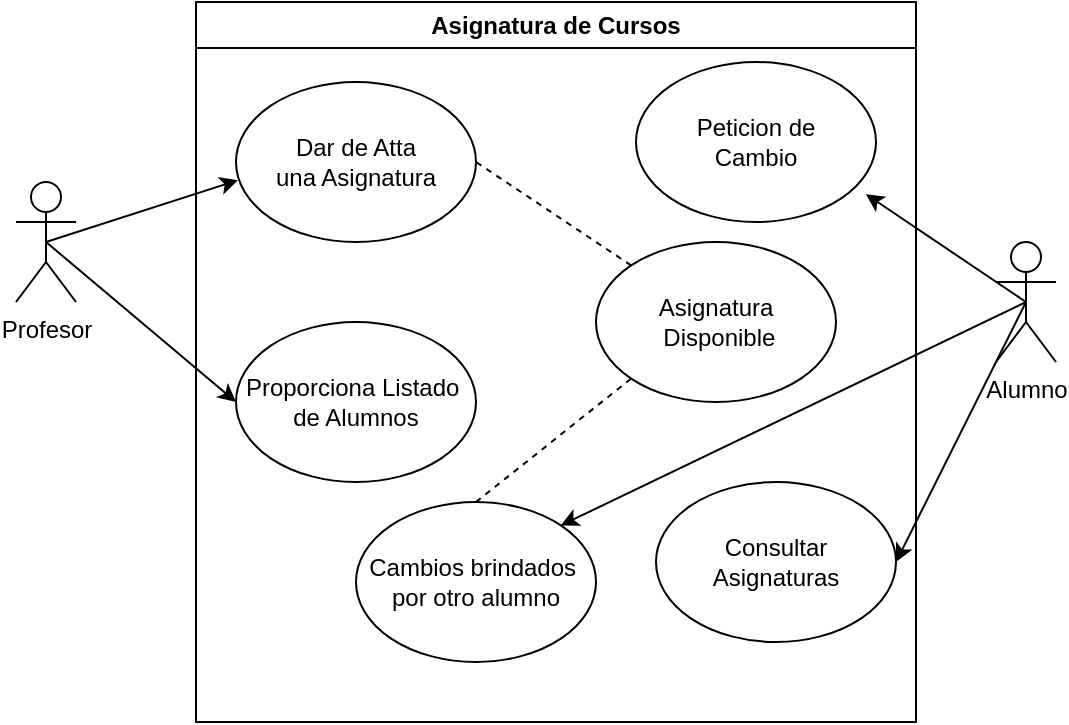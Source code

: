<mxfile version="21.6.6" type="github">
  <diagram name="Página-1" id="iRjPd0P94fSLHJ7MEbGK">
    <mxGraphModel dx="1609" dy="666" grid="1" gridSize="10" guides="1" tooltips="1" connect="1" arrows="1" fold="1" page="1" pageScale="1" pageWidth="827" pageHeight="1169" math="0" shadow="0">
      <root>
        <mxCell id="0" />
        <mxCell id="1" parent="0" />
        <mxCell id="-_TYEJd06GYhaCxRNDKK-1" value="Asignatura de Cursos" style="swimlane;whiteSpace=wrap;html=1;" vertex="1" parent="1">
          <mxGeometry x="190" y="160" width="360" height="360" as="geometry" />
        </mxCell>
        <mxCell id="-_TYEJd06GYhaCxRNDKK-2" value="Dar de Atta&lt;br&gt;una Asignatura" style="ellipse;whiteSpace=wrap;html=1;" vertex="1" parent="-_TYEJd06GYhaCxRNDKK-1">
          <mxGeometry x="20" y="40" width="120" height="80" as="geometry" />
        </mxCell>
        <mxCell id="-_TYEJd06GYhaCxRNDKK-3" value="Peticion de &lt;br&gt;Cambio" style="ellipse;whiteSpace=wrap;html=1;" vertex="1" parent="-_TYEJd06GYhaCxRNDKK-1">
          <mxGeometry x="220" y="30" width="120" height="80" as="geometry" />
        </mxCell>
        <mxCell id="-_TYEJd06GYhaCxRNDKK-4" value="Consultar&lt;br&gt;Asignaturas" style="ellipse;whiteSpace=wrap;html=1;" vertex="1" parent="-_TYEJd06GYhaCxRNDKK-1">
          <mxGeometry x="230" y="240" width="120" height="80" as="geometry" />
        </mxCell>
        <mxCell id="-_TYEJd06GYhaCxRNDKK-5" value="Cambios brindados&amp;nbsp;&lt;br&gt;por otro alumno" style="ellipse;whiteSpace=wrap;html=1;" vertex="1" parent="-_TYEJd06GYhaCxRNDKK-1">
          <mxGeometry x="80" y="250" width="120" height="80" as="geometry" />
        </mxCell>
        <mxCell id="-_TYEJd06GYhaCxRNDKK-6" value="Asignatura&lt;br&gt;&amp;nbsp;Disponible&lt;br&gt;" style="ellipse;whiteSpace=wrap;html=1;" vertex="1" parent="-_TYEJd06GYhaCxRNDKK-1">
          <mxGeometry x="200" y="120" width="120" height="80" as="geometry" />
        </mxCell>
        <mxCell id="-_TYEJd06GYhaCxRNDKK-13" value="Proporciona Listado&amp;nbsp;&lt;br&gt;de Alumnos" style="ellipse;whiteSpace=wrap;html=1;" vertex="1" parent="-_TYEJd06GYhaCxRNDKK-1">
          <mxGeometry x="20" y="160" width="120" height="80" as="geometry" />
        </mxCell>
        <mxCell id="-_TYEJd06GYhaCxRNDKK-20" value="" style="endArrow=none;dashed=1;html=1;rounded=0;entryX=1;entryY=0.5;entryDx=0;entryDy=0;exitX=0;exitY=0;exitDx=0;exitDy=0;" edge="1" parent="-_TYEJd06GYhaCxRNDKK-1" source="-_TYEJd06GYhaCxRNDKK-6" target="-_TYEJd06GYhaCxRNDKK-2">
          <mxGeometry width="50" height="50" relative="1" as="geometry">
            <mxPoint x="360" y="240" as="sourcePoint" />
            <mxPoint x="410" y="190" as="targetPoint" />
          </mxGeometry>
        </mxCell>
        <mxCell id="-_TYEJd06GYhaCxRNDKK-21" value="" style="endArrow=none;dashed=1;html=1;rounded=0;entryX=0;entryY=1;entryDx=0;entryDy=0;exitX=0.5;exitY=0;exitDx=0;exitDy=0;" edge="1" parent="-_TYEJd06GYhaCxRNDKK-1" source="-_TYEJd06GYhaCxRNDKK-5" target="-_TYEJd06GYhaCxRNDKK-6">
          <mxGeometry width="50" height="50" relative="1" as="geometry">
            <mxPoint x="-120" y="450" as="sourcePoint" />
            <mxPoint x="-70" y="400" as="targetPoint" />
          </mxGeometry>
        </mxCell>
        <mxCell id="-_TYEJd06GYhaCxRNDKK-14" style="rounded=0;orthogonalLoop=1;jettySize=auto;html=1;exitX=0.5;exitY=0.5;exitDx=0;exitDy=0;exitPerimeter=0;entryX=0.958;entryY=0.826;entryDx=0;entryDy=0;entryPerimeter=0;" edge="1" parent="1" source="-_TYEJd06GYhaCxRNDKK-8" target="-_TYEJd06GYhaCxRNDKK-3">
          <mxGeometry relative="1" as="geometry" />
        </mxCell>
        <mxCell id="-_TYEJd06GYhaCxRNDKK-17" style="rounded=0;orthogonalLoop=1;jettySize=auto;html=1;exitX=0.5;exitY=0.5;exitDx=0;exitDy=0;exitPerimeter=0;entryX=1;entryY=0;entryDx=0;entryDy=0;" edge="1" parent="1" source="-_TYEJd06GYhaCxRNDKK-8" target="-_TYEJd06GYhaCxRNDKK-5">
          <mxGeometry relative="1" as="geometry" />
        </mxCell>
        <mxCell id="-_TYEJd06GYhaCxRNDKK-22" style="rounded=0;orthogonalLoop=1;jettySize=auto;html=1;exitX=0.5;exitY=0.5;exitDx=0;exitDy=0;exitPerimeter=0;entryX=1;entryY=0.5;entryDx=0;entryDy=0;" edge="1" parent="1" source="-_TYEJd06GYhaCxRNDKK-8" target="-_TYEJd06GYhaCxRNDKK-4">
          <mxGeometry relative="1" as="geometry" />
        </mxCell>
        <mxCell id="-_TYEJd06GYhaCxRNDKK-8" value="Alumno" style="shape=umlActor;verticalLabelPosition=bottom;verticalAlign=top;html=1;outlineConnect=0;" vertex="1" parent="1">
          <mxGeometry x="590" y="280" width="30" height="60" as="geometry" />
        </mxCell>
        <mxCell id="-_TYEJd06GYhaCxRNDKK-16" style="rounded=0;orthogonalLoop=1;jettySize=auto;html=1;exitX=0.5;exitY=0.5;exitDx=0;exitDy=0;exitPerimeter=0;entryX=0.008;entryY=0.614;entryDx=0;entryDy=0;entryPerimeter=0;" edge="1" parent="1" source="-_TYEJd06GYhaCxRNDKK-9" target="-_TYEJd06GYhaCxRNDKK-2">
          <mxGeometry relative="1" as="geometry" />
        </mxCell>
        <mxCell id="-_TYEJd06GYhaCxRNDKK-18" style="rounded=0;orthogonalLoop=1;jettySize=auto;html=1;exitX=0.5;exitY=0.5;exitDx=0;exitDy=0;exitPerimeter=0;entryX=0;entryY=0.5;entryDx=0;entryDy=0;" edge="1" parent="1" source="-_TYEJd06GYhaCxRNDKK-9" target="-_TYEJd06GYhaCxRNDKK-13">
          <mxGeometry relative="1" as="geometry" />
        </mxCell>
        <mxCell id="-_TYEJd06GYhaCxRNDKK-9" value="Profesor" style="shape=umlActor;verticalLabelPosition=bottom;verticalAlign=top;html=1;outlineConnect=0;" vertex="1" parent="1">
          <mxGeometry x="100" y="250" width="30" height="60" as="geometry" />
        </mxCell>
      </root>
    </mxGraphModel>
  </diagram>
</mxfile>
